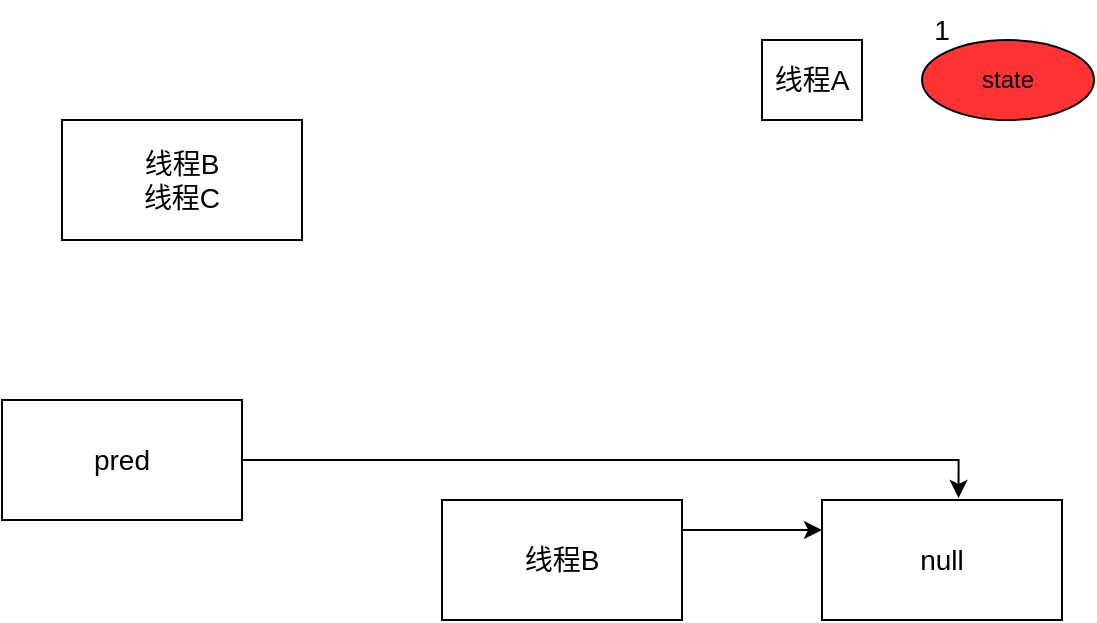 <mxfile version="16.6.5" type="github">
  <diagram id="vMNVnHW-c6AnBPuJm9NJ" name="Page-1">
    <mxGraphModel dx="865" dy="490" grid="1" gridSize="10" guides="1" tooltips="1" connect="1" arrows="1" fold="1" page="1" pageScale="1" pageWidth="827" pageHeight="1169" math="0" shadow="0">
      <root>
        <mxCell id="0" />
        <mxCell id="1" parent="0" />
        <mxCell id="RdUd1zgc0EkiMDmJAwbM-2" value="state" style="ellipse;whiteSpace=wrap;html=1;fillColor=#FF3333;" vertex="1" parent="1">
          <mxGeometry x="530" y="90" width="86" height="40" as="geometry" />
        </mxCell>
        <mxCell id="RdUd1zgc0EkiMDmJAwbM-3" value="&lt;font style=&quot;font-size: 14px&quot;&gt;1&lt;/font&gt;" style="text;html=1;strokeColor=none;fillColor=none;align=center;verticalAlign=middle;whiteSpace=wrap;rounded=0;" vertex="1" parent="1">
          <mxGeometry x="510" y="70" width="60" height="30" as="geometry" />
        </mxCell>
        <mxCell id="RdUd1zgc0EkiMDmJAwbM-4" value="线程B&lt;br&gt;线程C" style="rounded=0;whiteSpace=wrap;html=1;fontSize=14;fillColor=#FFFFFF;" vertex="1" parent="1">
          <mxGeometry x="100" y="130" width="120" height="60" as="geometry" />
        </mxCell>
        <mxCell id="RdUd1zgc0EkiMDmJAwbM-5" value="线程A" style="rounded=0;whiteSpace=wrap;html=1;fontSize=14;fillColor=#FFFFFF;" vertex="1" parent="1">
          <mxGeometry x="450" y="90" width="50" height="40" as="geometry" />
        </mxCell>
        <mxCell id="RdUd1zgc0EkiMDmJAwbM-7" style="edgeStyle=orthogonalEdgeStyle;rounded=0;orthogonalLoop=1;jettySize=auto;html=1;exitX=1;exitY=0.25;exitDx=0;exitDy=0;fontSize=14;" edge="1" parent="1" source="RdUd1zgc0EkiMDmJAwbM-6">
          <mxGeometry relative="1" as="geometry">
            <mxPoint x="480" y="335" as="targetPoint" />
          </mxGeometry>
        </mxCell>
        <mxCell id="RdUd1zgc0EkiMDmJAwbM-6" value="线程B" style="rounded=0;whiteSpace=wrap;html=1;fontSize=14;fillColor=#FFFFFF;" vertex="1" parent="1">
          <mxGeometry x="290" y="320" width="120" height="60" as="geometry" />
        </mxCell>
        <mxCell id="RdUd1zgc0EkiMDmJAwbM-8" value="null" style="rounded=0;whiteSpace=wrap;html=1;fontSize=14;fillColor=#FFFFFF;" vertex="1" parent="1">
          <mxGeometry x="480" y="320" width="120" height="60" as="geometry" />
        </mxCell>
        <mxCell id="RdUd1zgc0EkiMDmJAwbM-10" style="edgeStyle=orthogonalEdgeStyle;rounded=0;orthogonalLoop=1;jettySize=auto;html=1;exitX=1;exitY=0.5;exitDx=0;exitDy=0;entryX=0.569;entryY=-0.017;entryDx=0;entryDy=0;entryPerimeter=0;fontSize=14;" edge="1" parent="1" source="RdUd1zgc0EkiMDmJAwbM-9" target="RdUd1zgc0EkiMDmJAwbM-8">
          <mxGeometry relative="1" as="geometry" />
        </mxCell>
        <mxCell id="RdUd1zgc0EkiMDmJAwbM-9" value="pred" style="rounded=0;whiteSpace=wrap;html=1;fontSize=14;fillColor=#FFFFFF;" vertex="1" parent="1">
          <mxGeometry x="70" y="270" width="120" height="60" as="geometry" />
        </mxCell>
      </root>
    </mxGraphModel>
  </diagram>
</mxfile>

